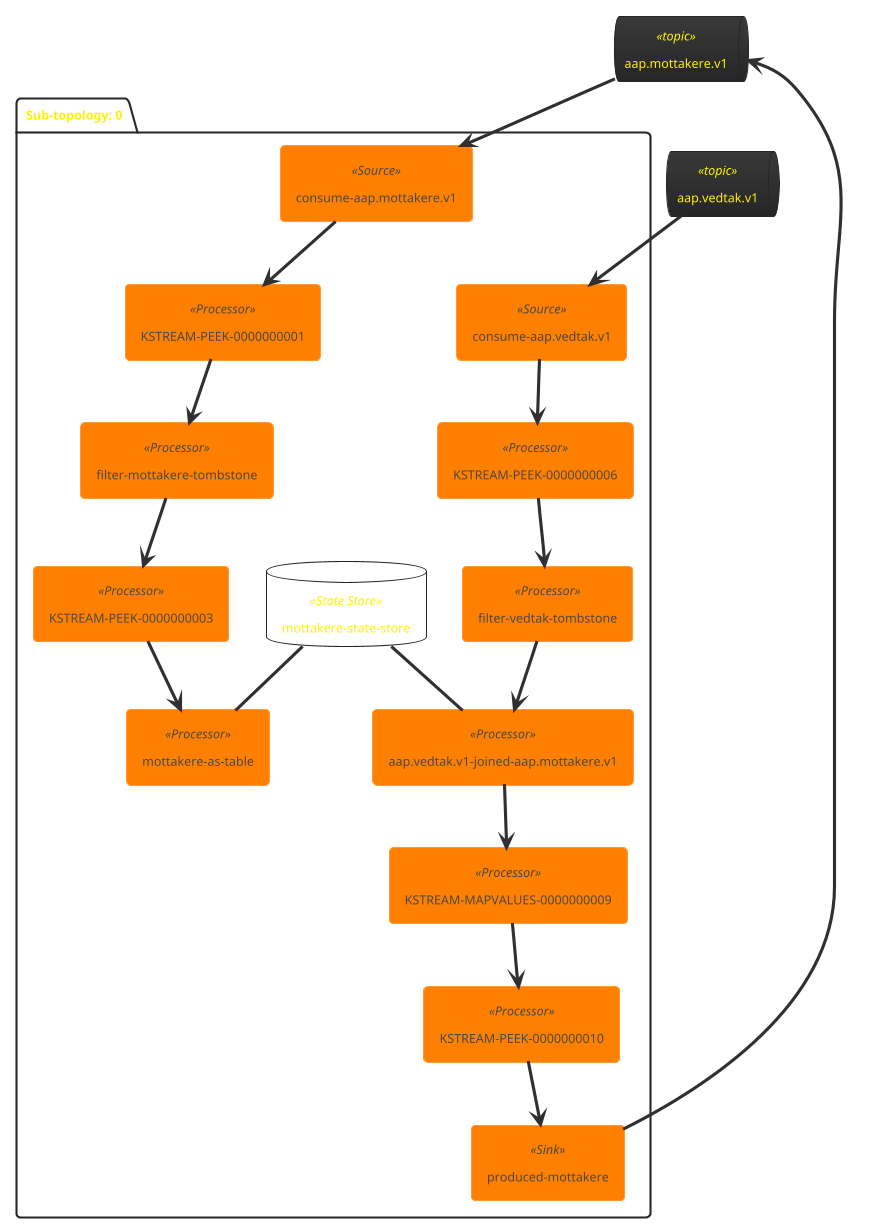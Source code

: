 @startuml
!theme black-knight
queue "aap.mottakere.v1" <<topic>> as aap_mottakere_v1
queue "aap.vedtak.v1" <<topic>> as aap_vedtak_v1
package "Sub-topology: 0" {
	database "mottakere-state-store" <<State Store>> as mottakere_state_store
	agent "consume-aap.vedtak.v1" <<Source>> as consume_aap_vedtak_v1
	agent "KSTREAM-PEEK-0000000006" <<Processor>> as KSTREAM_PEEK_0000000006
	agent "consume-aap.mottakere.v1" <<Source>> as consume_aap_mottakere_v1
	agent "filter-vedtak-tombstone" <<Processor>> as filter_vedtak_tombstone
	agent "KSTREAM-PEEK-0000000001" <<Processor>> as KSTREAM_PEEK_0000000001
	agent "aap.vedtak.v1-joined-aap.mottakere.v1" <<Processor>> as aap_vedtak_v1_joined_aap_mottakere_v1
	agent "KSTREAM-MAPVALUES-0000000009" <<Processor>> as KSTREAM_MAPVALUES_0000000009
	agent "filter-mottakere-tombstone" <<Processor>> as filter_mottakere_tombstone
	agent "KSTREAM-PEEK-0000000003" <<Processor>> as KSTREAM_PEEK_0000000003
	agent "KSTREAM-PEEK-0000000010" <<Processor>> as KSTREAM_PEEK_0000000010
	agent "mottakere-as-table" <<Processor>> as mottakere_as_table
	agent "produced-mottakere" <<Sink>> as produced_mottakere
	aap_vedtak_v1 --> consume_aap_vedtak_v1
	aap_mottakere_v1 --> consume_aap_mottakere_v1
	mottakere_state_store -- aap_vedtak_v1_joined_aap_mottakere_v1
	mottakere_state_store -- mottakere_as_table
	aap_mottakere_v1 <-- produced_mottakere
	consume_aap_vedtak_v1 --> KSTREAM_PEEK_0000000006
	KSTREAM_PEEK_0000000006 --> filter_vedtak_tombstone
	consume_aap_mottakere_v1 --> KSTREAM_PEEK_0000000001
	filter_vedtak_tombstone --> aap_vedtak_v1_joined_aap_mottakere_v1
	KSTREAM_PEEK_0000000001 --> filter_mottakere_tombstone
	aap_vedtak_v1_joined_aap_mottakere_v1 --> KSTREAM_MAPVALUES_0000000009
	KSTREAM_MAPVALUES_0000000009 --> KSTREAM_PEEK_0000000010
	filter_mottakere_tombstone --> KSTREAM_PEEK_0000000003
	KSTREAM_PEEK_0000000003 --> mottakere_as_table
	KSTREAM_PEEK_0000000010 --> produced_mottakere
}
@enduml